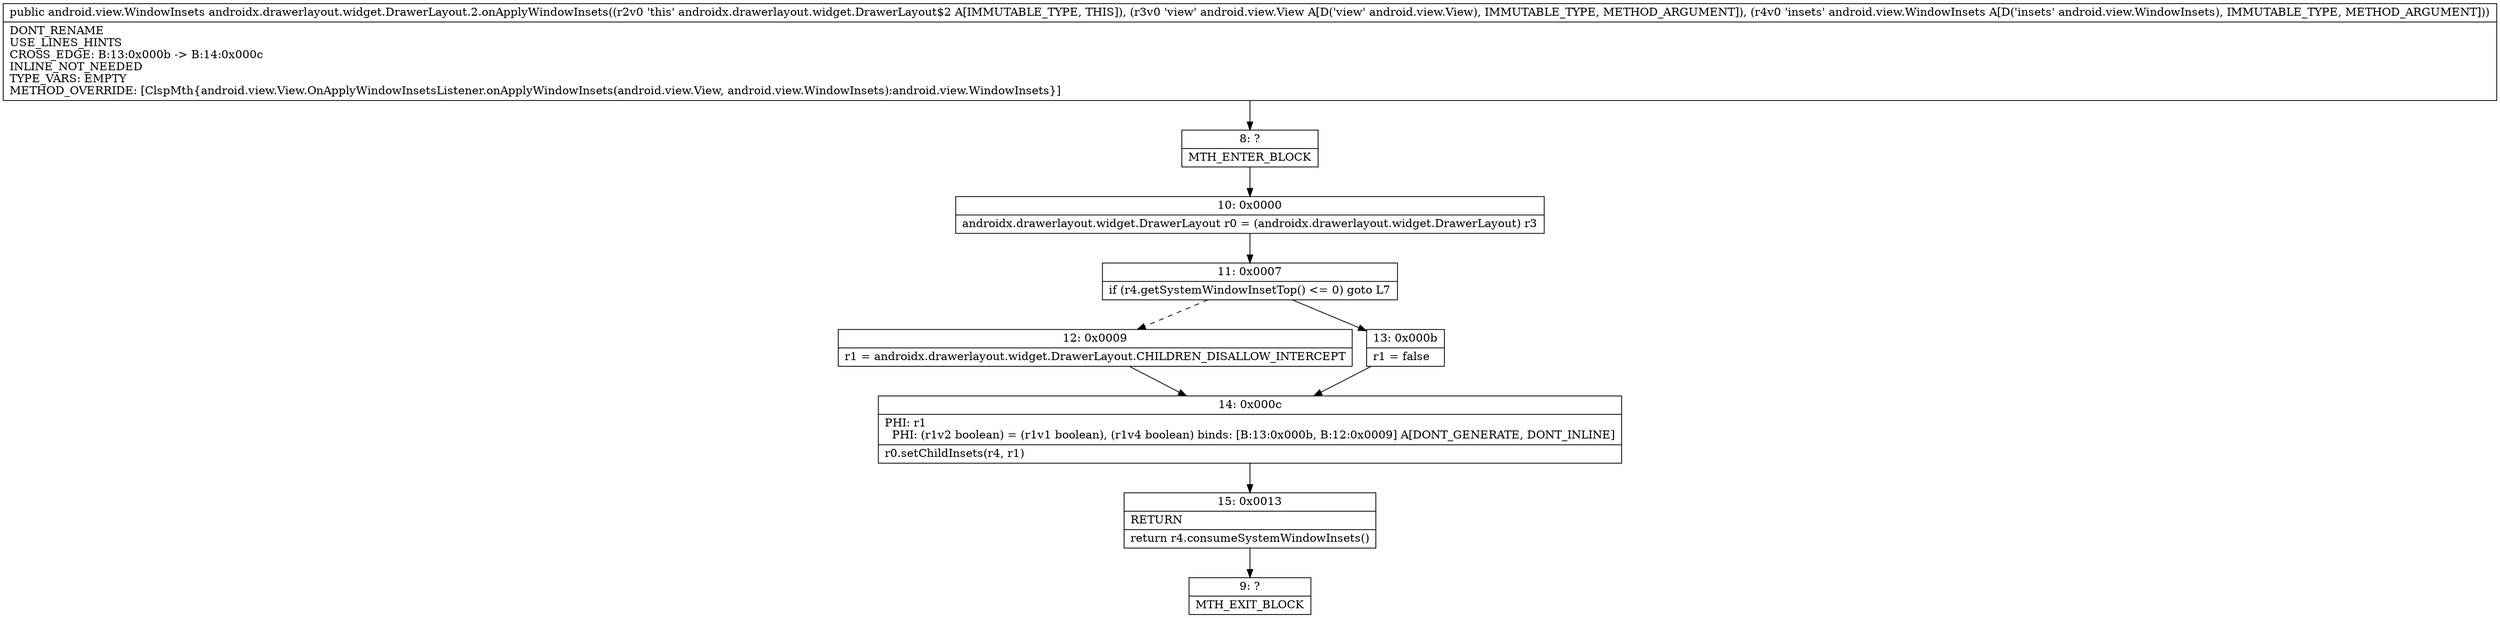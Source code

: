 digraph "CFG forandroidx.drawerlayout.widget.DrawerLayout.2.onApplyWindowInsets(Landroid\/view\/View;Landroid\/view\/WindowInsets;)Landroid\/view\/WindowInsets;" {
Node_8 [shape=record,label="{8\:\ ?|MTH_ENTER_BLOCK\l}"];
Node_10 [shape=record,label="{10\:\ 0x0000|androidx.drawerlayout.widget.DrawerLayout r0 = (androidx.drawerlayout.widget.DrawerLayout) r3\l}"];
Node_11 [shape=record,label="{11\:\ 0x0007|if (r4.getSystemWindowInsetTop() \<= 0) goto L7\l}"];
Node_12 [shape=record,label="{12\:\ 0x0009|r1 = androidx.drawerlayout.widget.DrawerLayout.CHILDREN_DISALLOW_INTERCEPT\l}"];
Node_14 [shape=record,label="{14\:\ 0x000c|PHI: r1 \l  PHI: (r1v2 boolean) = (r1v1 boolean), (r1v4 boolean) binds: [B:13:0x000b, B:12:0x0009] A[DONT_GENERATE, DONT_INLINE]\l|r0.setChildInsets(r4, r1)\l}"];
Node_15 [shape=record,label="{15\:\ 0x0013|RETURN\l|return r4.consumeSystemWindowInsets()\l}"];
Node_9 [shape=record,label="{9\:\ ?|MTH_EXIT_BLOCK\l}"];
Node_13 [shape=record,label="{13\:\ 0x000b|r1 = false\l}"];
MethodNode[shape=record,label="{public android.view.WindowInsets androidx.drawerlayout.widget.DrawerLayout.2.onApplyWindowInsets((r2v0 'this' androidx.drawerlayout.widget.DrawerLayout$2 A[IMMUTABLE_TYPE, THIS]), (r3v0 'view' android.view.View A[D('view' android.view.View), IMMUTABLE_TYPE, METHOD_ARGUMENT]), (r4v0 'insets' android.view.WindowInsets A[D('insets' android.view.WindowInsets), IMMUTABLE_TYPE, METHOD_ARGUMENT]))  | DONT_RENAME\lUSE_LINES_HINTS\lCROSS_EDGE: B:13:0x000b \-\> B:14:0x000c\lINLINE_NOT_NEEDED\lTYPE_VARS: EMPTY\lMETHOD_OVERRIDE: [ClspMth\{android.view.View.OnApplyWindowInsetsListener.onApplyWindowInsets(android.view.View, android.view.WindowInsets):android.view.WindowInsets\}]\l}"];
MethodNode -> Node_8;Node_8 -> Node_10;
Node_10 -> Node_11;
Node_11 -> Node_12[style=dashed];
Node_11 -> Node_13;
Node_12 -> Node_14;
Node_14 -> Node_15;
Node_15 -> Node_9;
Node_13 -> Node_14;
}

